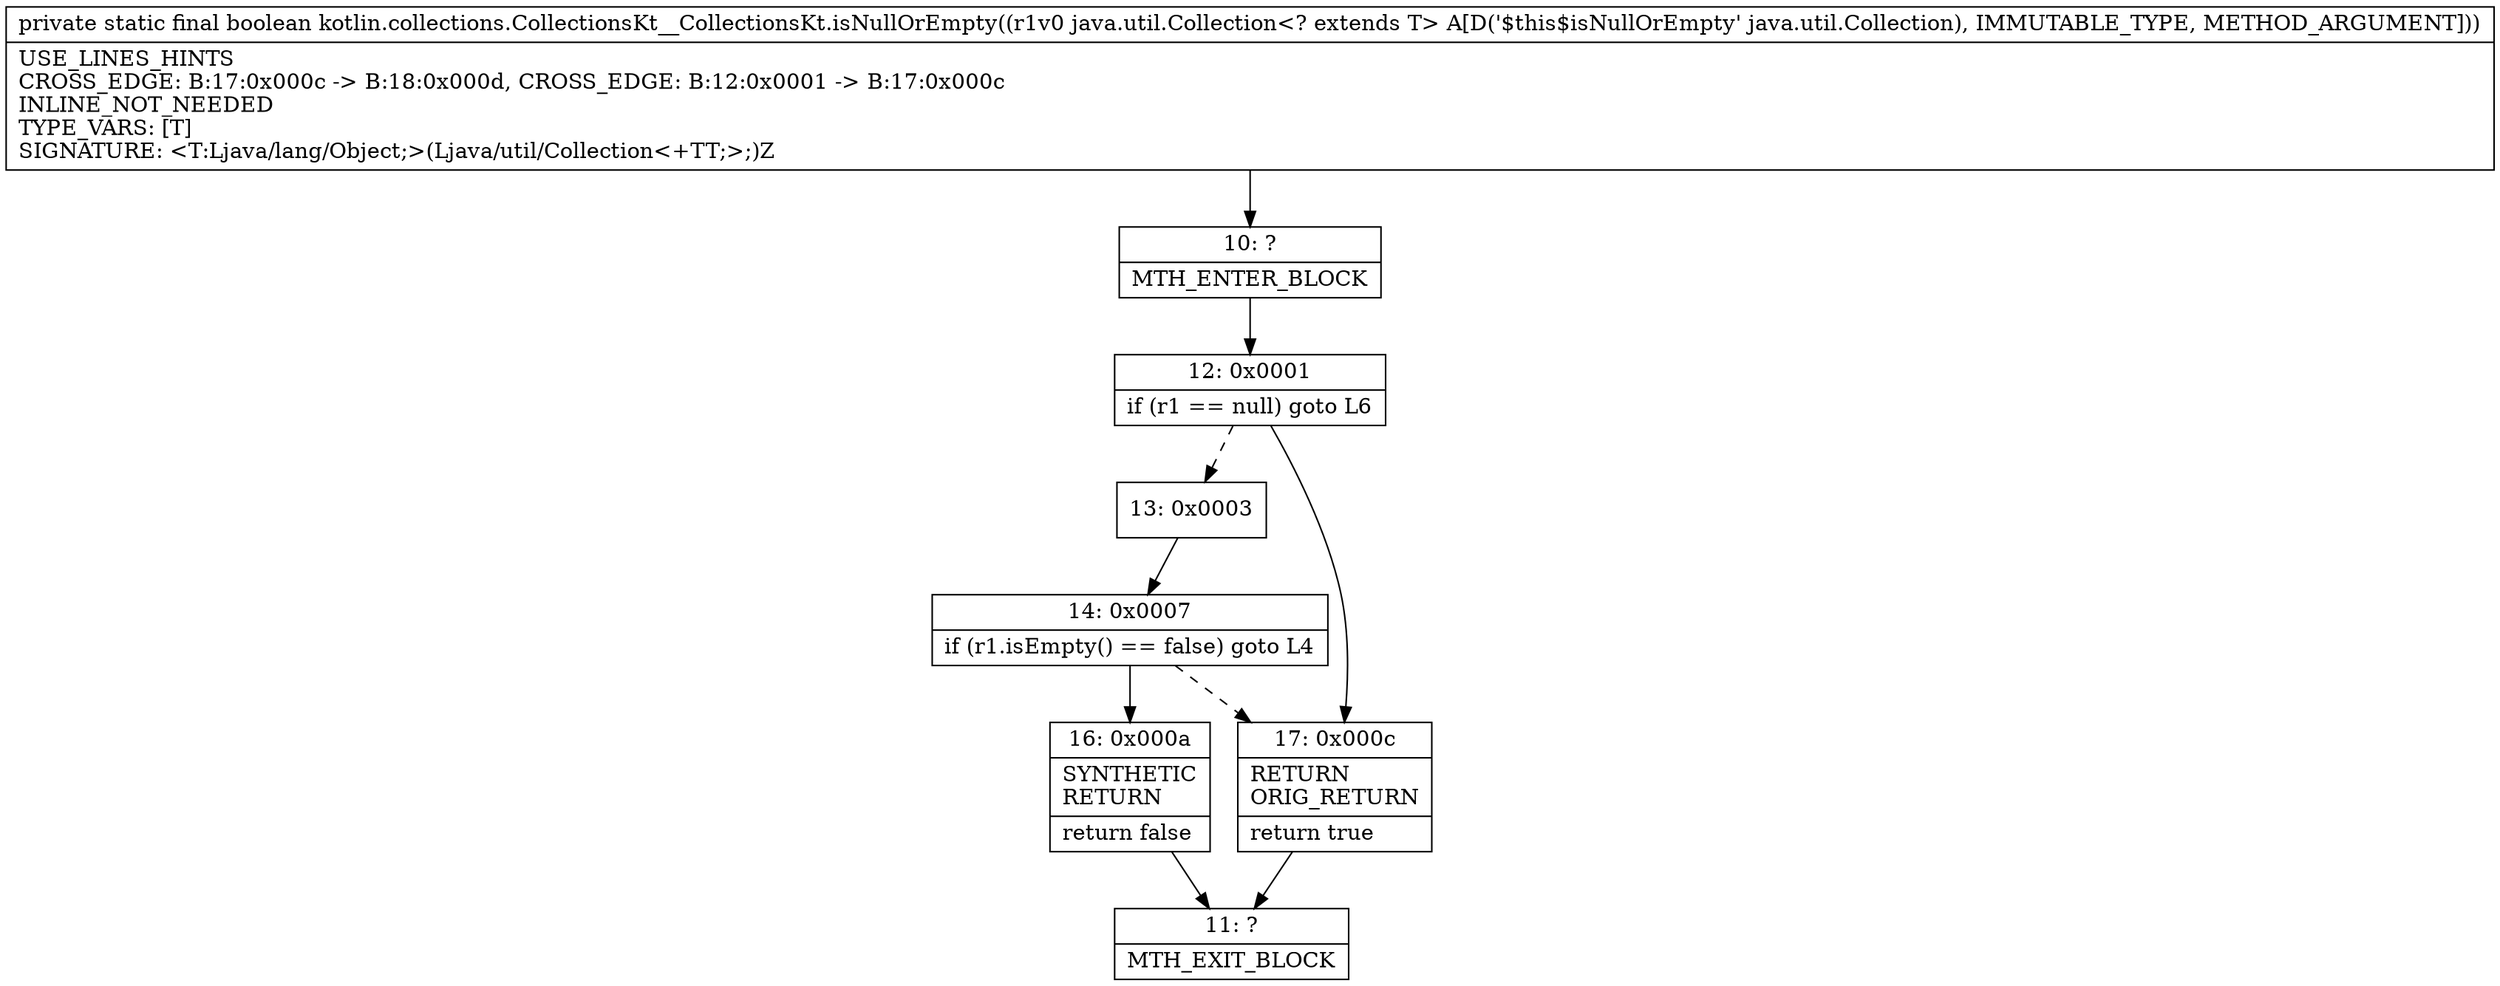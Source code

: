 digraph "CFG forkotlin.collections.CollectionsKt__CollectionsKt.isNullOrEmpty(Ljava\/util\/Collection;)Z" {
Node_10 [shape=record,label="{10\:\ ?|MTH_ENTER_BLOCK\l}"];
Node_12 [shape=record,label="{12\:\ 0x0001|if (r1 == null) goto L6\l}"];
Node_13 [shape=record,label="{13\:\ 0x0003}"];
Node_14 [shape=record,label="{14\:\ 0x0007|if (r1.isEmpty() == false) goto L4\l}"];
Node_16 [shape=record,label="{16\:\ 0x000a|SYNTHETIC\lRETURN\l|return false\l}"];
Node_11 [shape=record,label="{11\:\ ?|MTH_EXIT_BLOCK\l}"];
Node_17 [shape=record,label="{17\:\ 0x000c|RETURN\lORIG_RETURN\l|return true\l}"];
MethodNode[shape=record,label="{private static final boolean kotlin.collections.CollectionsKt__CollectionsKt.isNullOrEmpty((r1v0 java.util.Collection\<? extends T\> A[D('$this$isNullOrEmpty' java.util.Collection), IMMUTABLE_TYPE, METHOD_ARGUMENT]))  | USE_LINES_HINTS\lCROSS_EDGE: B:17:0x000c \-\> B:18:0x000d, CROSS_EDGE: B:12:0x0001 \-\> B:17:0x000c\lINLINE_NOT_NEEDED\lTYPE_VARS: [T]\lSIGNATURE: \<T:Ljava\/lang\/Object;\>(Ljava\/util\/Collection\<+TT;\>;)Z\l}"];
MethodNode -> Node_10;Node_10 -> Node_12;
Node_12 -> Node_13[style=dashed];
Node_12 -> Node_17;
Node_13 -> Node_14;
Node_14 -> Node_16;
Node_14 -> Node_17[style=dashed];
Node_16 -> Node_11;
Node_17 -> Node_11;
}

